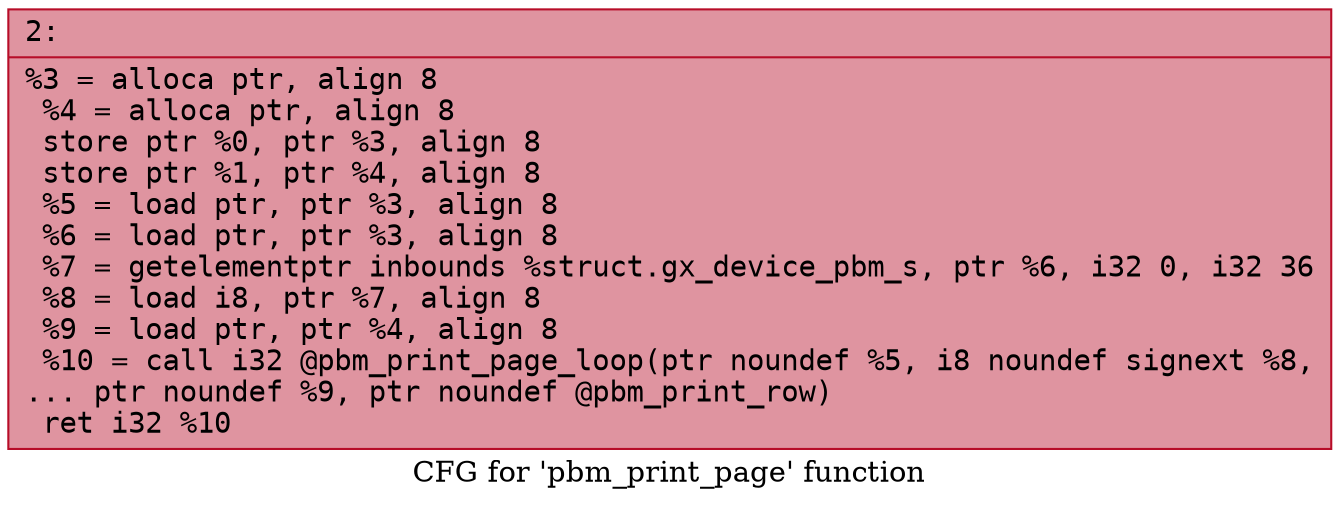 digraph "CFG for 'pbm_print_page' function" {
	label="CFG for 'pbm_print_page' function";

	Node0x6000034ce350 [shape=record,color="#b70d28ff", style=filled, fillcolor="#b70d2870" fontname="Courier",label="{2:\l|  %3 = alloca ptr, align 8\l  %4 = alloca ptr, align 8\l  store ptr %0, ptr %3, align 8\l  store ptr %1, ptr %4, align 8\l  %5 = load ptr, ptr %3, align 8\l  %6 = load ptr, ptr %3, align 8\l  %7 = getelementptr inbounds %struct.gx_device_pbm_s, ptr %6, i32 0, i32 36\l  %8 = load i8, ptr %7, align 8\l  %9 = load ptr, ptr %4, align 8\l  %10 = call i32 @pbm_print_page_loop(ptr noundef %5, i8 noundef signext %8,\l... ptr noundef %9, ptr noundef @pbm_print_row)\l  ret i32 %10\l}"];
}

